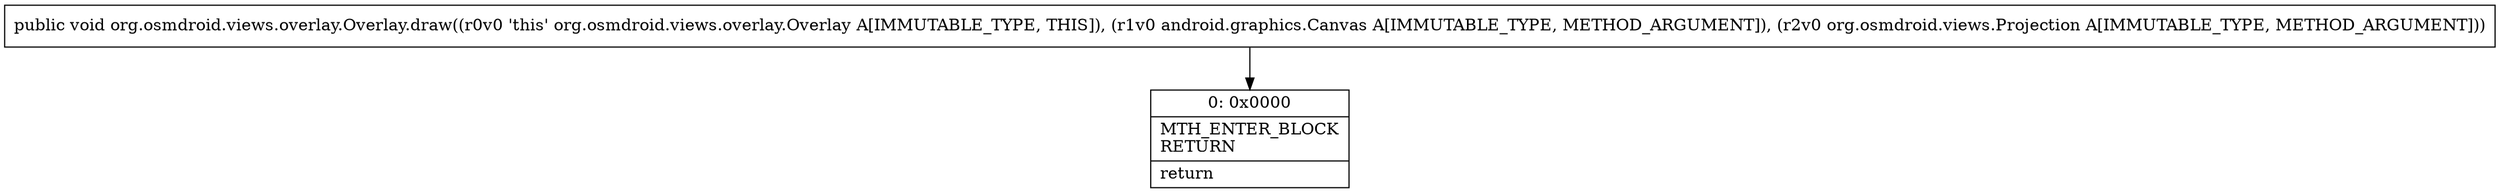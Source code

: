 digraph "CFG fororg.osmdroid.views.overlay.Overlay.draw(Landroid\/graphics\/Canvas;Lorg\/osmdroid\/views\/Projection;)V" {
Node_0 [shape=record,label="{0\:\ 0x0000|MTH_ENTER_BLOCK\lRETURN\l|return\l}"];
MethodNode[shape=record,label="{public void org.osmdroid.views.overlay.Overlay.draw((r0v0 'this' org.osmdroid.views.overlay.Overlay A[IMMUTABLE_TYPE, THIS]), (r1v0 android.graphics.Canvas A[IMMUTABLE_TYPE, METHOD_ARGUMENT]), (r2v0 org.osmdroid.views.Projection A[IMMUTABLE_TYPE, METHOD_ARGUMENT])) }"];
MethodNode -> Node_0;
}

